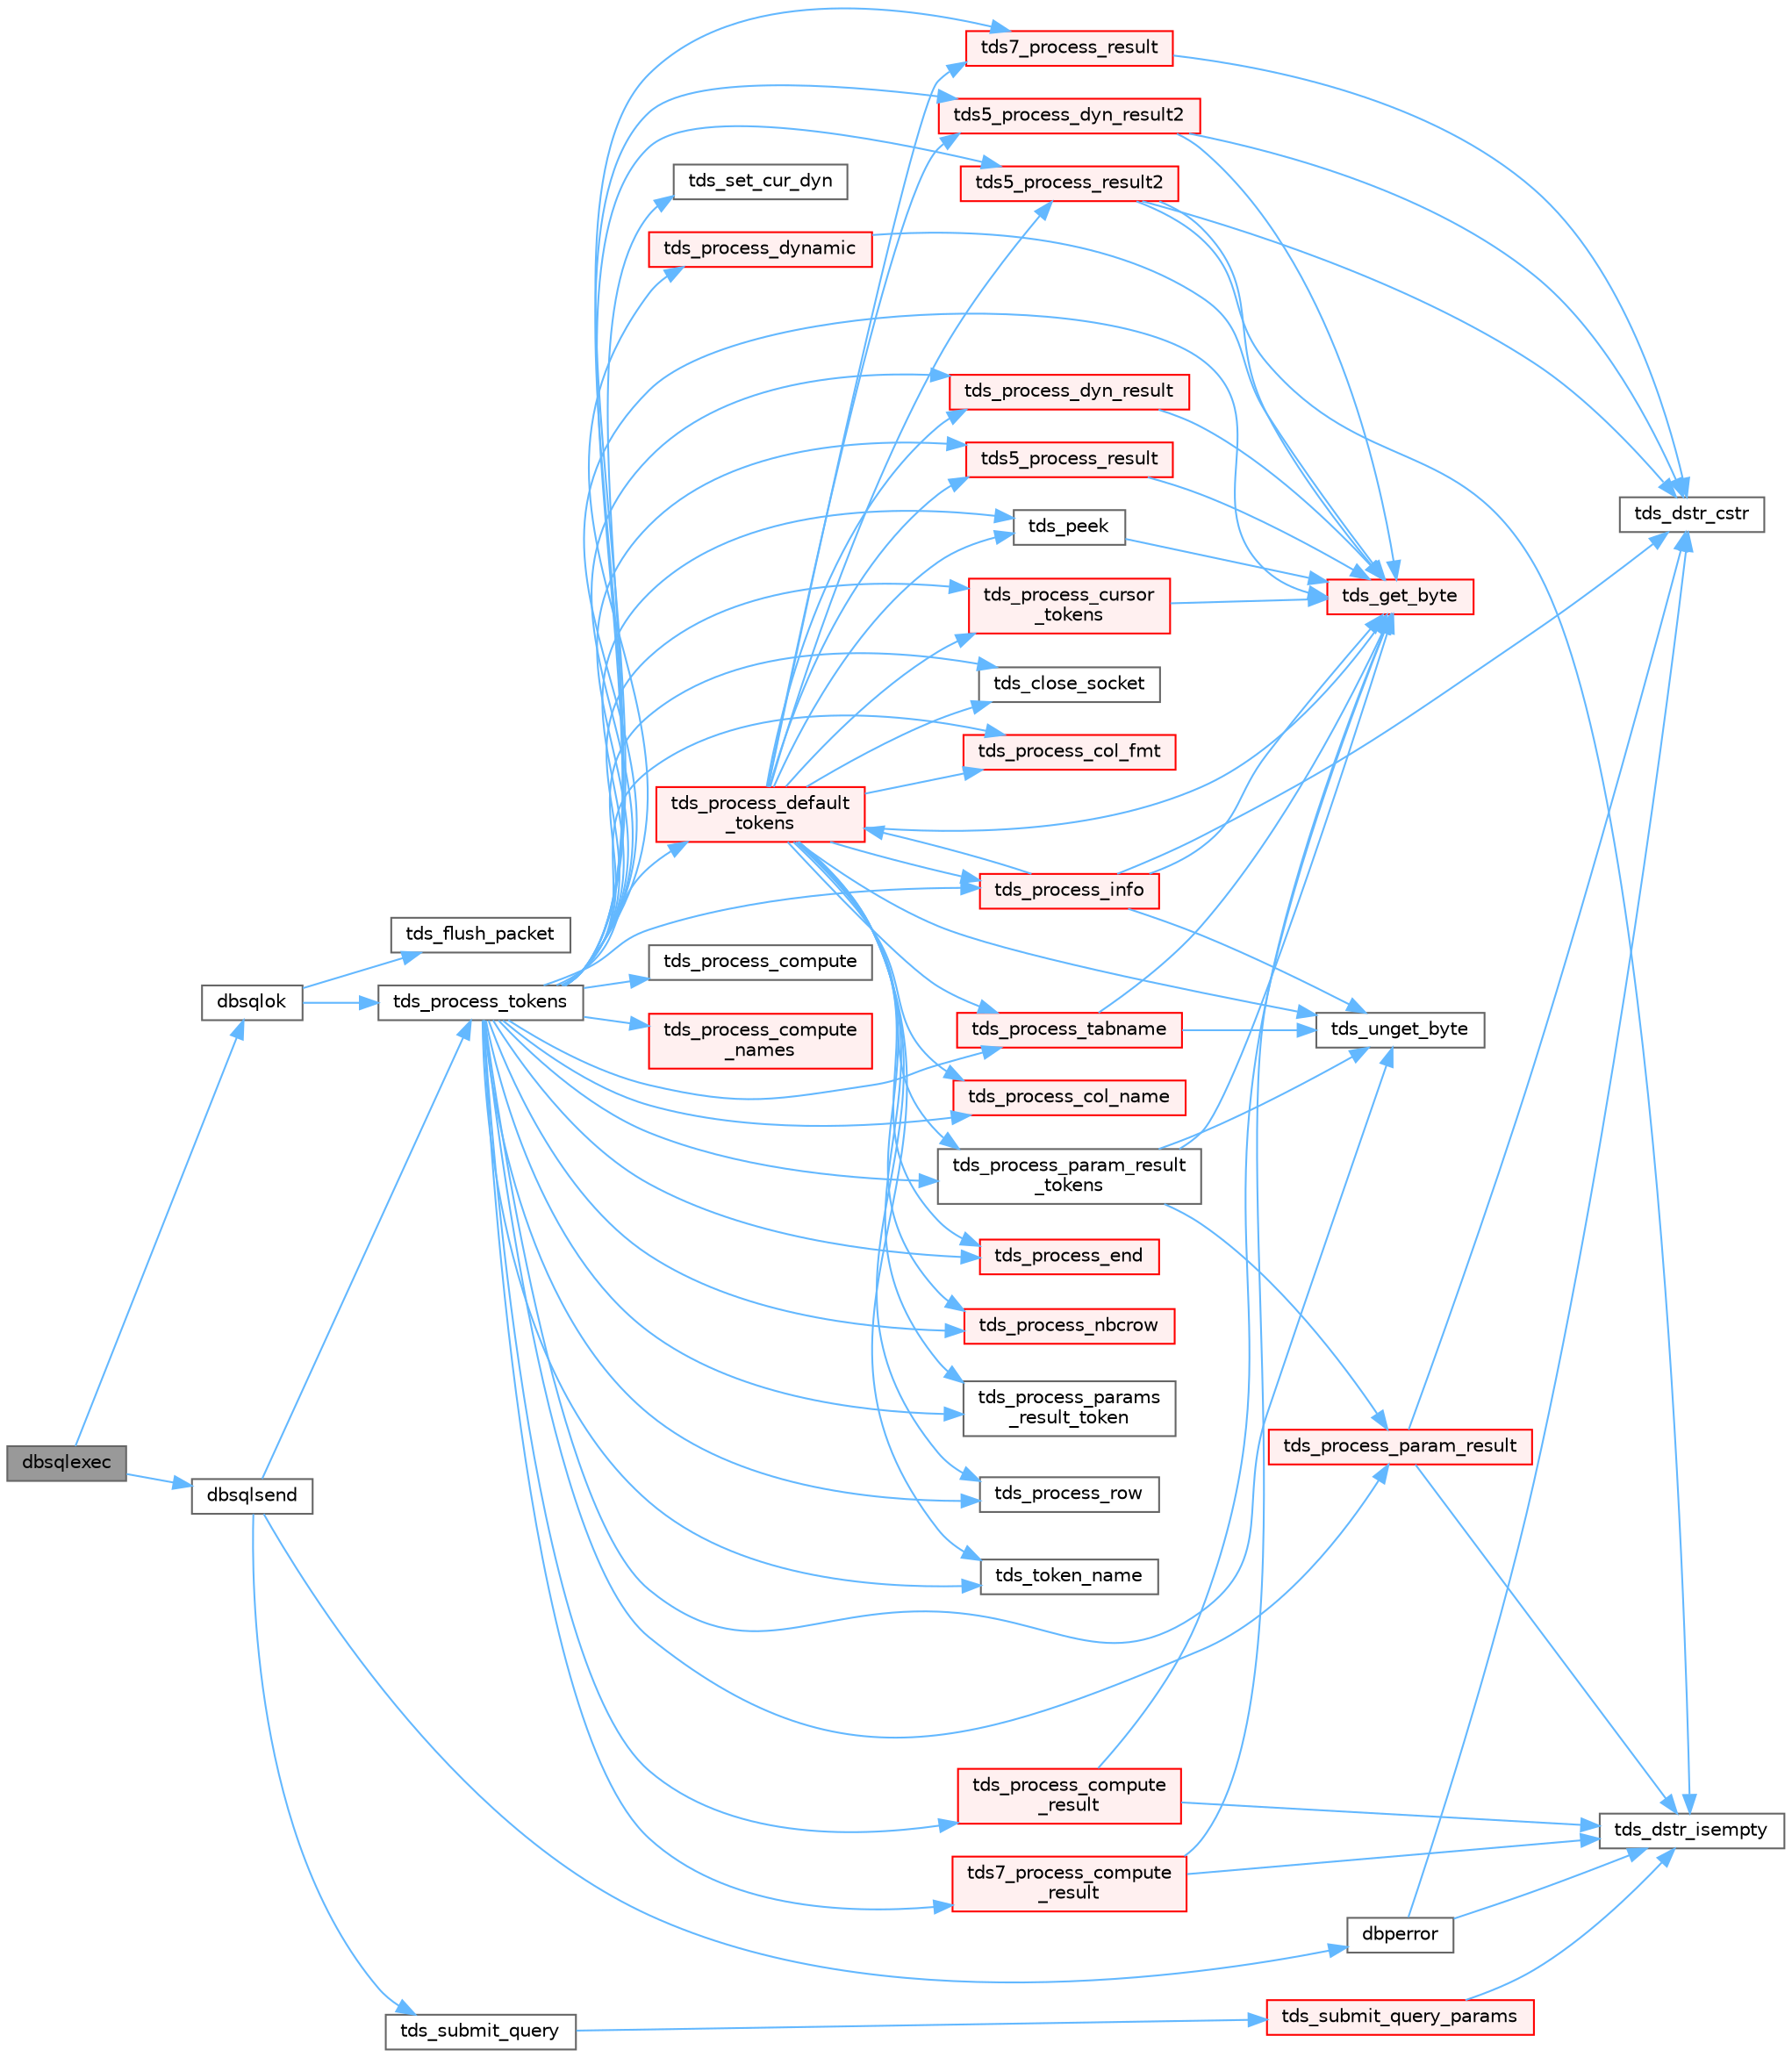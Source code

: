 digraph "dbsqlexec"
{
 // LATEX_PDF_SIZE
  bgcolor="transparent";
  edge [fontname=Helvetica,fontsize=10,labelfontname=Helvetica,labelfontsize=10];
  node [fontname=Helvetica,fontsize=10,shape=box,height=0.2,width=0.4];
  rankdir="LR";
  Node1 [id="Node000001",label="dbsqlexec",height=0.2,width=0.4,color="gray40", fillcolor="grey60", style="filled", fontcolor="black",tooltip="send the SQL command to the server and wait for an answer."];
  Node1 -> Node2 [id="edge1_Node000001_Node000002",color="steelblue1",style="solid",tooltip=" "];
  Node2 [id="Node000002",label="dbsqlok",height=0.2,width=0.4,color="grey40", fillcolor="white", style="filled",URL="$a00563.html#gae1f50a6a2c31fda57cb481922b06841e",tooltip="Wait for results of a query from the server."];
  Node2 -> Node3 [id="edge2_Node000002_Node000003",color="steelblue1",style="solid",tooltip=" "];
  Node3 [id="Node000003",label="tds_flush_packet",height=0.2,width=0.4,color="grey40", fillcolor="white", style="filled",URL="$a00579.html#ga5feb53554e8917a81bbbc332163a61fb",tooltip="Flush packet to server."];
  Node2 -> Node4 [id="edge3_Node000002_Node000004",color="steelblue1",style="solid",tooltip=" "];
  Node4 [id="Node000004",label="tds_process_tokens",height=0.2,width=0.4,color="grey40", fillcolor="white", style="filled",URL="$a00580.html#gabfc9de1d1fe718818caf63a4be4035a6",tooltip="process all streams."];
  Node4 -> Node5 [id="edge4_Node000004_Node000005",color="steelblue1",style="solid",tooltip=" "];
  Node5 [id="Node000005",label="tds5_process_dyn_result2",height=0.2,width=0.4,color="red", fillcolor="#FFF0F0", style="filled",URL="$a00580.html#gae688b515631141acfbc41bbb91c8b921",tooltip="Process new TDS 5.0 token for describing output parameters."];
  Node5 -> Node13 [id="edge5_Node000005_Node000013",color="steelblue1",style="solid",tooltip=" "];
  Node13 [id="Node000013",label="tds_dstr_cstr",height=0.2,width=0.4,color="grey40", fillcolor="white", style="filled",URL="$a00581.html#gac536f0e4d77d3cff5702719362ec1766",tooltip="Returns a C version (NUL terminated string) of dstr."];
  Node5 -> Node30 [id="edge6_Node000005_Node000030",color="steelblue1",style="solid",tooltip=" "];
  Node30 [id="Node000030",label="tds_get_byte",height=0.2,width=0.4,color="red", fillcolor="#FFF0F0", style="filled",URL="$a00579.html#ga0cb72d3f6943795c39db1fa692be0a58",tooltip="Return a single byte from the input buffer."];
  Node4 -> Node33 [id="edge7_Node000004_Node000033",color="steelblue1",style="solid",tooltip=" "];
  Node33 [id="Node000033",label="tds5_process_result",height=0.2,width=0.4,color="red", fillcolor="#FFF0F0", style="filled",URL="$a00580.html#ga547b2f48659f77a69aa802d861ac827d",tooltip="tds5_process_result() is the TDS 5.0 result set processing routine."];
  Node33 -> Node30 [id="edge8_Node000033_Node000030",color="steelblue1",style="solid",tooltip=" "];
  Node4 -> Node36 [id="edge9_Node000004_Node000036",color="steelblue1",style="solid",tooltip=" "];
  Node36 [id="Node000036",label="tds5_process_result2",height=0.2,width=0.4,color="red", fillcolor="#FFF0F0", style="filled",URL="$a00580.html#gabe2bdd5a41ce067cb31aef18ff81cb1c",tooltip="tds5_process_result2() is the new TDS 5.0 result set processing routine."];
  Node36 -> Node13 [id="edge10_Node000036_Node000013",color="steelblue1",style="solid",tooltip=" "];
  Node36 -> Node39 [id="edge11_Node000036_Node000039",color="steelblue1",style="solid",tooltip=" "];
  Node39 [id="Node000039",label="tds_dstr_isempty",height=0.2,width=0.4,color="grey40", fillcolor="white", style="filled",URL="$a00581.html#ga197c6af67f2e7469d06c2aa055917b1e",tooltip="test if string is empty"];
  Node36 -> Node30 [id="edge12_Node000036_Node000030",color="steelblue1",style="solid",tooltip=" "];
  Node4 -> Node40 [id="edge13_Node000004_Node000040",color="steelblue1",style="solid",tooltip=" "];
  Node40 [id="Node000040",label="tds7_process_compute\l_result",height=0.2,width=0.4,color="red", fillcolor="#FFF0F0", style="filled",URL="$a00580.html#ga6728e344caa20aea1def85f58dea138b",tooltip="tds7_process_compute_result() processes compute result sets for TDS 7/8."];
  Node40 -> Node39 [id="edge14_Node000040_Node000039",color="steelblue1",style="solid",tooltip=" "];
  Node40 -> Node30 [id="edge15_Node000040_Node000030",color="steelblue1",style="solid",tooltip=" "];
  Node4 -> Node44 [id="edge16_Node000004_Node000044",color="steelblue1",style="solid",tooltip=" "];
  Node44 [id="Node000044",label="tds7_process_result",height=0.2,width=0.4,color="red", fillcolor="#FFF0F0", style="filled",URL="$a00580.html#gaca56fc22d65a24a96d1bef310ade73aa",tooltip="tds7_process_result() is the TDS 7.0 result set processing routine."];
  Node44 -> Node13 [id="edge17_Node000044_Node000013",color="steelblue1",style="solid",tooltip=" "];
  Node4 -> Node20 [id="edge18_Node000004_Node000020",color="steelblue1",style="solid",tooltip=" "];
  Node20 [id="Node000020",label="tds_close_socket",height=0.2,width=0.4,color="grey40", fillcolor="white", style="filled",URL="$a00579.html#ga3e3f76009fce5ceedb2f42bb2c9aed2e",tooltip="Close current socket."];
  Node4 -> Node30 [id="edge19_Node000004_Node000030",color="steelblue1",style="solid",tooltip=" "];
  Node4 -> Node45 [id="edge20_Node000004_Node000045",color="steelblue1",style="solid",tooltip=" "];
  Node45 [id="Node000045",label="tds_peek",height=0.2,width=0.4,color="grey40", fillcolor="white", style="filled",URL="$a00579.html#ga221e98a9c8be96ec6c8547891e1b53af",tooltip="Reads a byte from the TDS stream without removing it."];
  Node45 -> Node30 [id="edge21_Node000045_Node000030",color="steelblue1",style="solid",tooltip=" "];
  Node4 -> Node46 [id="edge22_Node000004_Node000046",color="steelblue1",style="solid",tooltip=" "];
  Node46 [id="Node000046",label="tds_process_col_fmt",height=0.2,width=0.4,color="red", fillcolor="#FFF0F0", style="filled",URL="$a00580.html#ga4e3dd9d3614f5f0433b78b761dd68741",tooltip="tds_process_col_fmt() is the other half of result set processing under TDS 4.2."];
  Node4 -> Node47 [id="edge23_Node000004_Node000047",color="steelblue1",style="solid",tooltip=" "];
  Node47 [id="Node000047",label="tds_process_col_name",height=0.2,width=0.4,color="red", fillcolor="#FFF0F0", style="filled",URL="$a00580.html#ga905d2fa5e1b602817bd16bb0fcf9eadb",tooltip="tds_process_col_name() is one half of the result set under TDS 4.2 it contains all the column names,..."];
  Node4 -> Node51 [id="edge24_Node000004_Node000051",color="steelblue1",style="solid",tooltip=" "];
  Node51 [id="Node000051",label="tds_process_compute",height=0.2,width=0.4,color="grey40", fillcolor="white", style="filled",URL="$a00580.html#ga6fcb37d5addebdc1af9f34ebc59fd7a8",tooltip="tds_process_compute() processes compute rows and places them in the row buffer."];
  Node4 -> Node52 [id="edge25_Node000004_Node000052",color="steelblue1",style="solid",tooltip=" "];
  Node52 [id="Node000052",label="tds_process_compute\l_names",height=0.2,width=0.4,color="red", fillcolor="#FFF0F0", style="filled",URL="$a00580.html#gae5b3e01f3d665f9e377de091f46f1ab9",tooltip="tds_process_compute_names() processes compute result sets."];
  Node4 -> Node53 [id="edge26_Node000004_Node000053",color="steelblue1",style="solid",tooltip=" "];
  Node53 [id="Node000053",label="tds_process_compute\l_result",height=0.2,width=0.4,color="red", fillcolor="#FFF0F0", style="filled",URL="$a00580.html#gae3368ea80d0d8b13791ceb13ee5f19c9",tooltip="tds_process_compute_result() processes compute result sets."];
  Node53 -> Node39 [id="edge27_Node000053_Node000039",color="steelblue1",style="solid",tooltip=" "];
  Node53 -> Node30 [id="edge28_Node000053_Node000030",color="steelblue1",style="solid",tooltip=" "];
  Node4 -> Node54 [id="edge29_Node000004_Node000054",color="steelblue1",style="solid",tooltip=" "];
  Node54 [id="Node000054",label="tds_process_cursor\l_tokens",height=0.2,width=0.4,color="red", fillcolor="#FFF0F0", style="filled",URL="$a00580.html#ga315d875d90c64d12d61fc9e33b4dee96",tooltip="Reads cursor command results."];
  Node54 -> Node30 [id="edge30_Node000054_Node000030",color="steelblue1",style="solid",tooltip=" "];
  Node4 -> Node55 [id="edge31_Node000004_Node000055",color="steelblue1",style="solid",tooltip=" "];
  Node55 [id="Node000055",label="tds_process_default\l_tokens",height=0.2,width=0.4,color="red", fillcolor="#FFF0F0", style="filled",URL="$a00580.html#ga39453d084f3f780ac4602d4abf2839f7",tooltip="tds_process_default_tokens() is a catch all function that is called to process tokens not known to ot..."];
  Node55 -> Node5 [id="edge32_Node000055_Node000005",color="steelblue1",style="solid",tooltip=" "];
  Node55 -> Node33 [id="edge33_Node000055_Node000033",color="steelblue1",style="solid",tooltip=" "];
  Node55 -> Node36 [id="edge34_Node000055_Node000036",color="steelblue1",style="solid",tooltip=" "];
  Node55 -> Node44 [id="edge35_Node000055_Node000044",color="steelblue1",style="solid",tooltip=" "];
  Node55 -> Node20 [id="edge36_Node000055_Node000020",color="steelblue1",style="solid",tooltip=" "];
  Node55 -> Node30 [id="edge37_Node000055_Node000030",color="steelblue1",style="solid",tooltip=" "];
  Node55 -> Node45 [id="edge38_Node000055_Node000045",color="steelblue1",style="solid",tooltip=" "];
  Node55 -> Node46 [id="edge39_Node000055_Node000046",color="steelblue1",style="solid",tooltip=" "];
  Node55 -> Node47 [id="edge40_Node000055_Node000047",color="steelblue1",style="solid",tooltip=" "];
  Node55 -> Node54 [id="edge41_Node000055_Node000054",color="steelblue1",style="solid",tooltip=" "];
  Node55 -> Node59 [id="edge42_Node000055_Node000059",color="steelblue1",style="solid",tooltip=" "];
  Node59 [id="Node000059",label="tds_process_dyn_result",height=0.2,width=0.4,color="red", fillcolor="#FFF0F0", style="filled",URL="$a00580.html#ga416cf119c1d4a0fca27dc5b50c261358",tooltip="Process results from dynamic."];
  Node59 -> Node30 [id="edge43_Node000059_Node000030",color="steelblue1",style="solid",tooltip=" "];
  Node55 -> Node60 [id="edge44_Node000055_Node000060",color="steelblue1",style="solid",tooltip=" "];
  Node60 [id="Node000060",label="tds_process_end",height=0.2,width=0.4,color="red", fillcolor="#FFF0F0", style="filled",URL="$a00580.html#ga7a081cf9bb8f04ead12f0299fb7c4cd9",tooltip="tds_process_end() processes any of the DONE, DONEPROC, or DONEINPROC tokens."];
  Node55 -> Node82 [id="edge45_Node000055_Node000082",color="steelblue1",style="solid",tooltip=" "];
  Node82 [id="Node000082",label="tds_process_info",height=0.2,width=0.4,color="red", fillcolor="#FFF0F0", style="filled",URL="$a00580.html#ga65a2316369529731732f200c190d05d6",tooltip="tds_process_info() is called for INFO, ERR, or EED tokens and is responsible for calling the CLI's me..."];
  Node82 -> Node13 [id="edge46_Node000082_Node000013",color="steelblue1",style="solid",tooltip=" "];
  Node82 -> Node30 [id="edge47_Node000082_Node000030",color="steelblue1",style="solid",tooltip=" "];
  Node82 -> Node55 [id="edge48_Node000082_Node000055",color="steelblue1",style="solid",tooltip=" "];
  Node82 -> Node83 [id="edge49_Node000082_Node000083",color="steelblue1",style="solid",tooltip=" "];
  Node83 [id="Node000083",label="tds_unget_byte",height=0.2,width=0.4,color="grey40", fillcolor="white", style="filled",URL="$a00579.html#gad70d59fb317d098b0c9fd29dd77131a8",tooltip="Unget will always work as long as you don't call it twice in a row."];
  Node55 -> Node84 [id="edge50_Node000055_Node000084",color="steelblue1",style="solid",tooltip=" "];
  Node84 [id="Node000084",label="tds_process_nbcrow",height=0.2,width=0.4,color="red", fillcolor="#FFF0F0", style="filled",URL="$a00580.html#gaf7264c9eb3aa7a73358a4c65f02d3d3c",tooltip="tds_process_nbcrow() processes rows and places them in the row buffer."];
  Node55 -> Node85 [id="edge51_Node000055_Node000085",color="steelblue1",style="solid",tooltip=" "];
  Node85 [id="Node000085",label="tds_process_param_result\l_tokens",height=0.2,width=0.4,color="grey40", fillcolor="white", style="filled",URL="$a00580.html#ga9fdef8228d29cab7fa9098f07fa73fba",tooltip="Process parameters from networks."];
  Node85 -> Node30 [id="edge52_Node000085_Node000030",color="steelblue1",style="solid",tooltip=" "];
  Node85 -> Node86 [id="edge53_Node000085_Node000086",color="steelblue1",style="solid",tooltip=" "];
  Node86 [id="Node000086",label="tds_process_param_result",height=0.2,width=0.4,color="red", fillcolor="#FFF0F0", style="filled",URL="$a00580.html#gacb3354443bcefe7a500a500a4904cc05",tooltip="process output parameters of a stored procedure."];
  Node86 -> Node13 [id="edge54_Node000086_Node000013",color="steelblue1",style="solid",tooltip=" "];
  Node86 -> Node39 [id="edge55_Node000086_Node000039",color="steelblue1",style="solid",tooltip=" "];
  Node85 -> Node83 [id="edge56_Node000085_Node000083",color="steelblue1",style="solid",tooltip=" "];
  Node55 -> Node90 [id="edge57_Node000055_Node000090",color="steelblue1",style="solid",tooltip=" "];
  Node90 [id="Node000090",label="tds_process_params\l_result_token",height=0.2,width=0.4,color="grey40", fillcolor="white", style="filled",URL="$a00580.html#ga7b18c0911a9dc69939577b39eb64725d",tooltip="tds_process_params_result_token() processes params on TDS5."];
  Node55 -> Node91 [id="edge58_Node000055_Node000091",color="steelblue1",style="solid",tooltip=" "];
  Node91 [id="Node000091",label="tds_process_row",height=0.2,width=0.4,color="grey40", fillcolor="white", style="filled",URL="$a00580.html#gaad814dd6e35aee8332035d06dc8b5d65",tooltip="tds_process_row() processes rows and places them in the row buffer."];
  Node55 -> Node92 [id="edge59_Node000055_Node000092",color="steelblue1",style="solid",tooltip=" "];
  Node92 [id="Node000092",label="tds_process_tabname",height=0.2,width=0.4,color="red", fillcolor="#FFF0F0", style="filled",URL="$a00580.html#gaeec59bca9bd0c5388e245f0d19d9c81a",tooltip="Process list of table from network."];
  Node92 -> Node30 [id="edge60_Node000092_Node000030",color="steelblue1",style="solid",tooltip=" "];
  Node92 -> Node83 [id="edge61_Node000092_Node000083",color="steelblue1",style="solid",tooltip=" "];
  Node55 -> Node96 [id="edge62_Node000055_Node000096",color="steelblue1",style="solid",tooltip=" "];
  Node96 [id="Node000096",label="tds_token_name",height=0.2,width=0.4,color="grey40", fillcolor="white", style="filled",URL="$a00580.html#ga7f24a7af985cd320788122e98072b7af",tooltip="Returns string representation for a given token type."];
  Node55 -> Node83 [id="edge63_Node000055_Node000083",color="steelblue1",style="solid",tooltip=" "];
  Node4 -> Node59 [id="edge64_Node000004_Node000059",color="steelblue1",style="solid",tooltip=" "];
  Node4 -> Node97 [id="edge65_Node000004_Node000097",color="steelblue1",style="solid",tooltip=" "];
  Node97 [id="Node000097",label="tds_process_dynamic",height=0.2,width=0.4,color="red", fillcolor="#FFF0F0", style="filled",URL="$a00580.html#ga5cfc0340d8d717e67f60037e029b2142",tooltip="tds_process_dynamic() finds the element of the dyns array for the id"];
  Node97 -> Node30 [id="edge66_Node000097_Node000030",color="steelblue1",style="solid",tooltip=" "];
  Node4 -> Node60 [id="edge67_Node000004_Node000060",color="steelblue1",style="solid",tooltip=" "];
  Node4 -> Node82 [id="edge68_Node000004_Node000082",color="steelblue1",style="solid",tooltip=" "];
  Node4 -> Node84 [id="edge69_Node000004_Node000084",color="steelblue1",style="solid",tooltip=" "];
  Node4 -> Node86 [id="edge70_Node000004_Node000086",color="steelblue1",style="solid",tooltip=" "];
  Node4 -> Node85 [id="edge71_Node000004_Node000085",color="steelblue1",style="solid",tooltip=" "];
  Node4 -> Node90 [id="edge72_Node000004_Node000090",color="steelblue1",style="solid",tooltip=" "];
  Node4 -> Node91 [id="edge73_Node000004_Node000091",color="steelblue1",style="solid",tooltip=" "];
  Node4 -> Node92 [id="edge74_Node000004_Node000092",color="steelblue1",style="solid",tooltip=" "];
  Node4 -> Node76 [id="edge75_Node000004_Node000076",color="steelblue1",style="solid",tooltip=" "];
  Node76 [id="Node000076",label="tds_set_cur_dyn",height=0.2,width=0.4,color="grey40", fillcolor="white", style="filled",URL="$a00578.html#gae8b7db85af16701fc0604eb117cbd4e4",tooltip="Set current dynamic."];
  Node4 -> Node96 [id="edge76_Node000004_Node000096",color="steelblue1",style="solid",tooltip=" "];
  Node4 -> Node83 [id="edge77_Node000004_Node000083",color="steelblue1",style="solid",tooltip=" "];
  Node1 -> Node99 [id="edge78_Node000001_Node000099",color="steelblue1",style="solid",tooltip=" "];
  Node99 [id="Node000099",label="dbsqlsend",height=0.2,width=0.4,color="grey40", fillcolor="white", style="filled",URL="$a00563.html#gac980139b9cea03cf93e373d425991481",tooltip="Transmit the command buffer to the server."];
  Node99 -> Node100 [id="edge79_Node000099_Node000100",color="steelblue1",style="solid",tooltip=" "];
  Node100 [id="Node000100",label="dbperror",height=0.2,width=0.4,color="grey40", fillcolor="white", style="filled",URL="$a00569.html#ga302a4ce6559b81808e3be51615cd1b67",tooltip="Call client-installed error handler."];
  Node100 -> Node13 [id="edge80_Node000100_Node000013",color="steelblue1",style="solid",tooltip=" "];
  Node100 -> Node39 [id="edge81_Node000100_Node000039",color="steelblue1",style="solid",tooltip=" "];
  Node99 -> Node4 [id="edge82_Node000099_Node000004",color="steelblue1",style="solid",tooltip=" "];
  Node99 -> Node101 [id="edge83_Node000099_Node000101",color="steelblue1",style="solid",tooltip=" "];
  Node101 [id="Node000101",label="tds_submit_query",height=0.2,width=0.4,color="grey40", fillcolor="white", style="filled",URL="$a00578.html#ga5a29ae7f99d089dc3cea85ec6ee5f3ab",tooltip="Sends a language string to the database server for processing."];
  Node101 -> Node102 [id="edge84_Node000101_Node000102",color="steelblue1",style="solid",tooltip=" "];
  Node102 [id="Node000102",label="tds_submit_query_params",height=0.2,width=0.4,color="red", fillcolor="#FFF0F0", style="filled",URL="$a00578.html#ga95e0fccedc459a4404f496eec74a369a",tooltip="Sends a language string to the database server for processing."];
  Node102 -> Node39 [id="edge85_Node000102_Node000039",color="steelblue1",style="solid",tooltip=" "];
}
